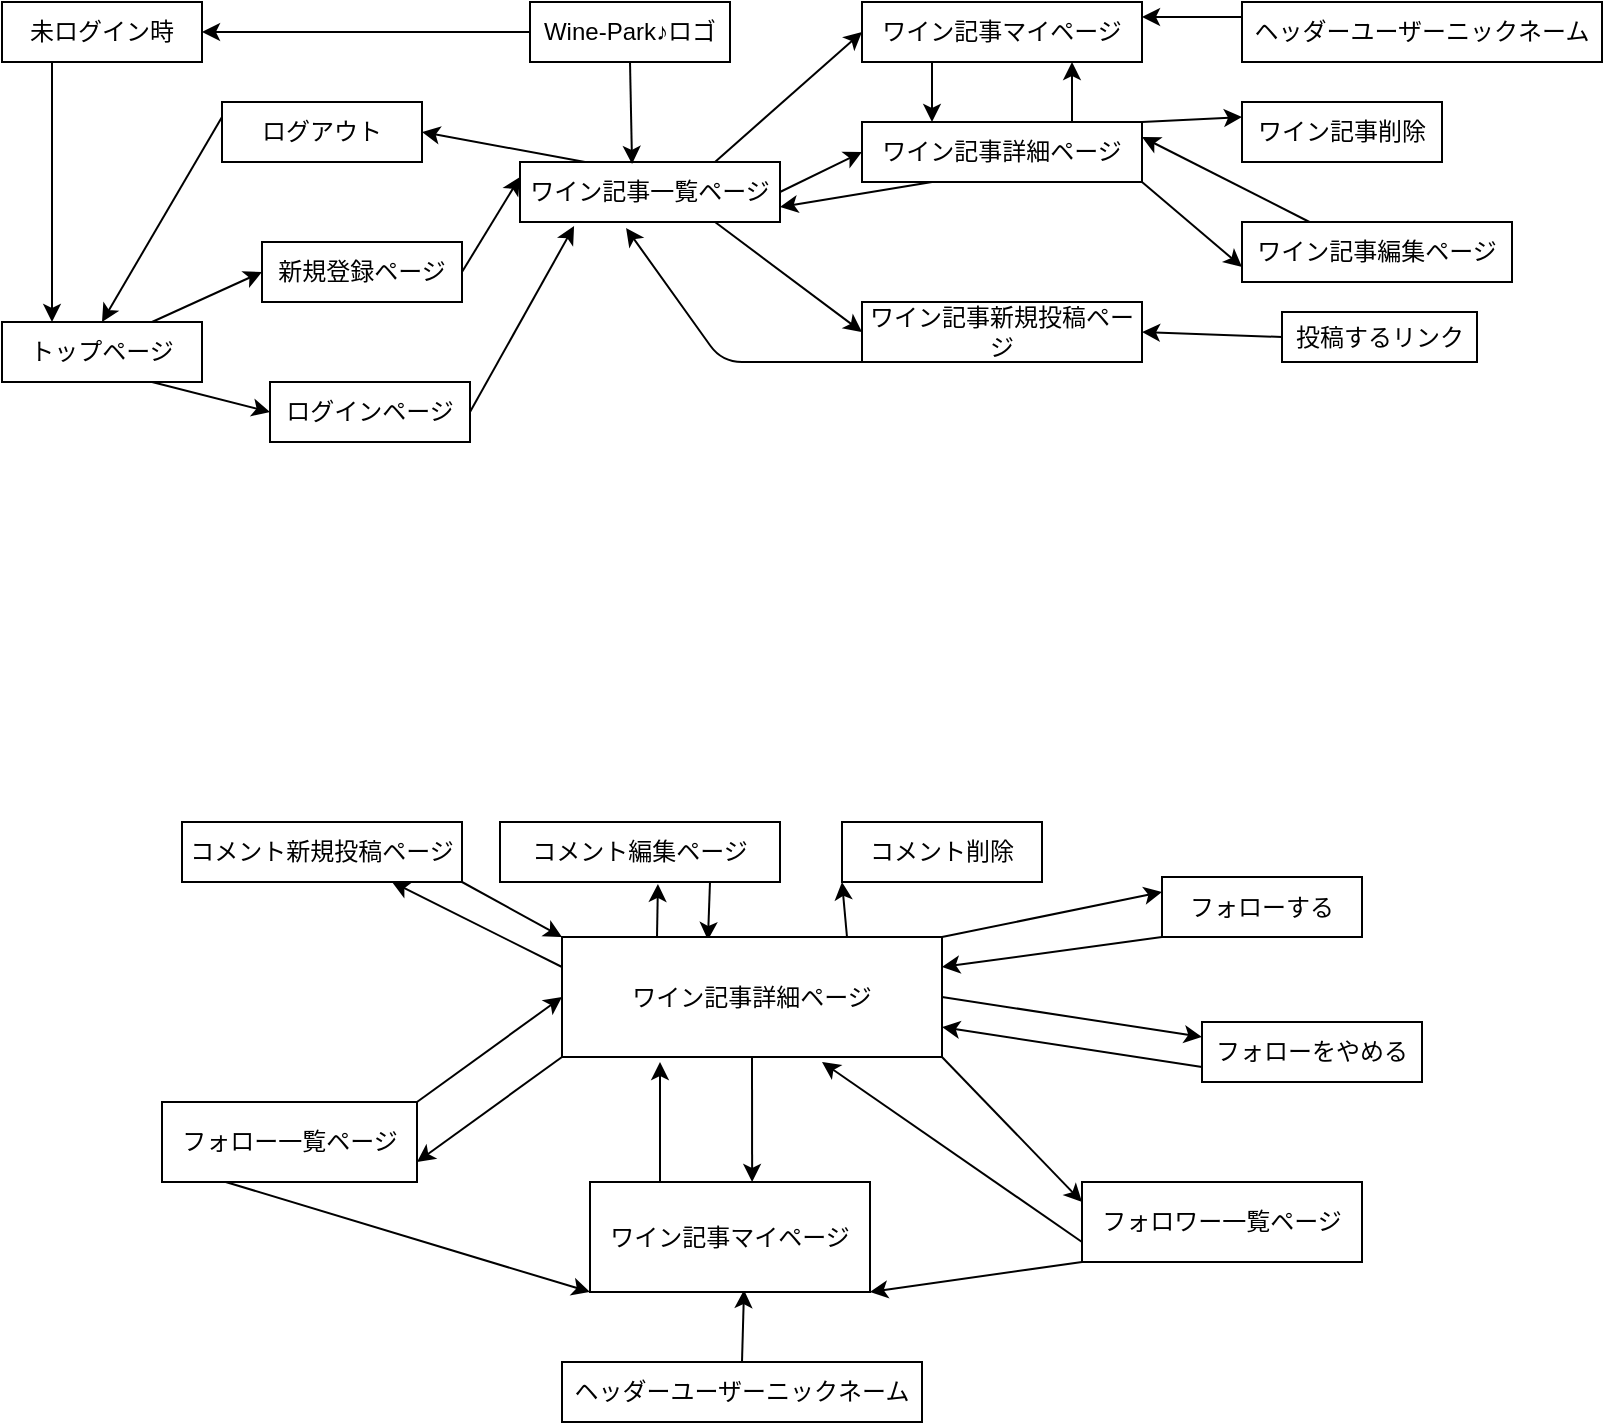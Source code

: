 <mxfile>
    <diagram id="KcuBEYPloT3iRKZsBtls" name="ページ1">
        <mxGraphModel dx="394" dy="520" grid="1" gridSize="10" guides="1" tooltips="1" connect="1" arrows="1" fold="1" page="1" pageScale="1" pageWidth="827" pageHeight="1169" math="0" shadow="0">
            <root>
                <mxCell id="0"/>
                <mxCell id="1" parent="0"/>
                <mxCell id="136" style="edgeStyle=none;html=1;exitX=1;exitY=0.5;exitDx=0;exitDy=0;entryX=0.208;entryY=1.067;entryDx=0;entryDy=0;entryPerimeter=0;" edge="1" parent="1" source="2" target="10">
                    <mxGeometry relative="1" as="geometry"/>
                </mxCell>
                <mxCell id="2" value="ログインページ" style="whiteSpace=wrap;html=1;align=center;" vertex="1" parent="1">
                    <mxGeometry x="184" y="300" width="100" height="30" as="geometry"/>
                </mxCell>
                <mxCell id="128" style="edgeStyle=none;html=1;exitX=0.75;exitY=0;exitDx=0;exitDy=0;entryX=0;entryY=0.5;entryDx=0;entryDy=0;" edge="1" parent="1" source="4" target="6">
                    <mxGeometry relative="1" as="geometry"/>
                </mxCell>
                <mxCell id="129" style="edgeStyle=none;html=1;exitX=0.75;exitY=1;exitDx=0;exitDy=0;entryX=0;entryY=0.5;entryDx=0;entryDy=0;" edge="1" parent="1" source="4" target="2">
                    <mxGeometry relative="1" as="geometry"/>
                </mxCell>
                <mxCell id="4" value="トップページ" style="whiteSpace=wrap;html=1;align=center;" vertex="1" parent="1">
                    <mxGeometry x="50" y="270" width="100" height="30" as="geometry"/>
                </mxCell>
                <mxCell id="5" style="edgeStyle=none;html=1;entryX=1;entryY=0.5;entryDx=0;entryDy=0;" edge="1" parent="1">
                    <mxGeometry relative="1" as="geometry">
                        <mxPoint x="270" y="270" as="sourcePoint"/>
                        <mxPoint x="270" y="270" as="targetPoint"/>
                    </mxGeometry>
                </mxCell>
                <mxCell id="131" style="edgeStyle=none;html=1;exitX=1;exitY=0.5;exitDx=0;exitDy=0;entryX=0;entryY=0.25;entryDx=0;entryDy=0;" edge="1" parent="1" source="6" target="10">
                    <mxGeometry relative="1" as="geometry"/>
                </mxCell>
                <mxCell id="6" value="新規登録ページ" style="whiteSpace=wrap;html=1;align=center;" vertex="1" parent="1">
                    <mxGeometry x="180" y="230" width="100" height="30" as="geometry"/>
                </mxCell>
                <mxCell id="138" style="edgeStyle=none;html=1;exitX=0.75;exitY=0;exitDx=0;exitDy=0;entryX=0;entryY=0.5;entryDx=0;entryDy=0;" edge="1" parent="1" source="10" target="46">
                    <mxGeometry relative="1" as="geometry"/>
                </mxCell>
                <mxCell id="140" style="edgeStyle=none;html=1;exitX=1;exitY=0.5;exitDx=0;exitDy=0;entryX=0;entryY=0.5;entryDx=0;entryDy=0;" edge="1" parent="1" source="10" target="22">
                    <mxGeometry relative="1" as="geometry"/>
                </mxCell>
                <mxCell id="147" style="edgeStyle=none;html=1;exitX=0.25;exitY=0;exitDx=0;exitDy=0;entryX=1;entryY=0.5;entryDx=0;entryDy=0;" edge="1" parent="1" source="10" target="146">
                    <mxGeometry relative="1" as="geometry"/>
                </mxCell>
                <mxCell id="149" style="edgeStyle=none;html=1;exitX=0.75;exitY=1;exitDx=0;exitDy=0;entryX=0;entryY=0.5;entryDx=0;entryDy=0;" edge="1" parent="1" source="10" target="47">
                    <mxGeometry relative="1" as="geometry"/>
                </mxCell>
                <mxCell id="10" value="ワイン記事一覧ページ" style="whiteSpace=wrap;html=1;align=center;" vertex="1" parent="1">
                    <mxGeometry x="309" y="190" width="130" height="30" as="geometry"/>
                </mxCell>
                <mxCell id="143" style="edgeStyle=none;html=1;exitX=0.75;exitY=0;exitDx=0;exitDy=0;entryX=0.75;entryY=1;entryDx=0;entryDy=0;" edge="1" parent="1" source="22" target="46">
                    <mxGeometry relative="1" as="geometry"/>
                </mxCell>
                <mxCell id="152" style="edgeStyle=none;html=1;exitX=1;exitY=0;exitDx=0;exitDy=0;entryX=0;entryY=0.25;entryDx=0;entryDy=0;" edge="1" parent="1" source="22" target="55">
                    <mxGeometry relative="1" as="geometry"/>
                </mxCell>
                <mxCell id="154" style="edgeStyle=none;html=1;exitX=1;exitY=1;exitDx=0;exitDy=0;entryX=0;entryY=0.75;entryDx=0;entryDy=0;" edge="1" parent="1" source="22" target="54">
                    <mxGeometry relative="1" as="geometry"/>
                </mxCell>
                <mxCell id="155" style="edgeStyle=none;html=1;exitX=0.25;exitY=1;exitDx=0;exitDy=0;entryX=1;entryY=0.75;entryDx=0;entryDy=0;" edge="1" parent="1" source="22" target="10">
                    <mxGeometry relative="1" as="geometry"/>
                </mxCell>
                <mxCell id="22" value="ワイン記事詳細ページ" style="whiteSpace=wrap;html=1;align=center;" vertex="1" parent="1">
                    <mxGeometry x="480" y="170" width="140" height="30" as="geometry"/>
                </mxCell>
                <mxCell id="144" style="edgeStyle=none;html=1;exitX=0.25;exitY=1;exitDx=0;exitDy=0;entryX=0.25;entryY=0;entryDx=0;entryDy=0;" edge="1" parent="1" source="46" target="22">
                    <mxGeometry relative="1" as="geometry"/>
                </mxCell>
                <mxCell id="46" value="ワイン記事マイページ" style="whiteSpace=wrap;html=1;align=center;" vertex="1" parent="1">
                    <mxGeometry x="480" y="110" width="140" height="30" as="geometry"/>
                </mxCell>
                <mxCell id="157" style="edgeStyle=none;html=1;exitX=0.25;exitY=1;exitDx=0;exitDy=0;entryX=0.408;entryY=1.1;entryDx=0;entryDy=0;entryPerimeter=0;" edge="1" parent="1" source="47" target="10">
                    <mxGeometry relative="1" as="geometry">
                        <Array as="points">
                            <mxPoint x="410" y="290"/>
                        </Array>
                    </mxGeometry>
                </mxCell>
                <mxCell id="47" value="ワイン記事新規投稿ページ" style="whiteSpace=wrap;html=1;align=center;" vertex="1" parent="1">
                    <mxGeometry x="480" y="260" width="140" height="30" as="geometry"/>
                </mxCell>
                <mxCell id="153" style="edgeStyle=none;html=1;exitX=0.25;exitY=0;exitDx=0;exitDy=0;entryX=1;entryY=0.25;entryDx=0;entryDy=0;" edge="1" parent="1" source="54" target="22">
                    <mxGeometry relative="1" as="geometry"/>
                </mxCell>
                <mxCell id="54" value="ワイン記事編集ページ" style="whiteSpace=wrap;html=1;align=center;" vertex="1" parent="1">
                    <mxGeometry x="670" y="220" width="135" height="30" as="geometry"/>
                </mxCell>
                <mxCell id="55" value="ワイン記事削除" style="whiteSpace=wrap;html=1;align=center;" vertex="1" parent="1">
                    <mxGeometry x="670" y="160" width="100" height="30" as="geometry"/>
                </mxCell>
                <mxCell id="180" style="edgeStyle=none;html=1;exitX=1;exitY=1;exitDx=0;exitDy=0;entryX=0;entryY=0;entryDx=0;entryDy=0;" edge="1" parent="1" source="56" target="63">
                    <mxGeometry relative="1" as="geometry"/>
                </mxCell>
                <mxCell id="56" value="コメント新規投稿ページ" style="whiteSpace=wrap;html=1;align=center;" vertex="1" parent="1">
                    <mxGeometry x="140" y="520" width="140" height="30" as="geometry"/>
                </mxCell>
                <mxCell id="173" style="edgeStyle=none;html=1;exitX=0.75;exitY=1;exitDx=0;exitDy=0;entryX=0.384;entryY=0.025;entryDx=0;entryDy=0;entryPerimeter=0;" edge="1" parent="1" source="57" target="63">
                    <mxGeometry relative="1" as="geometry"/>
                </mxCell>
                <mxCell id="57" value="コメント編集ページ" style="whiteSpace=wrap;html=1;align=center;" vertex="1" parent="1">
                    <mxGeometry x="299" y="520" width="140" height="30" as="geometry"/>
                </mxCell>
                <mxCell id="167" style="edgeStyle=none;html=1;exitX=0.5;exitY=1;exitDx=0;exitDy=0;entryX=0.579;entryY=0;entryDx=0;entryDy=0;entryPerimeter=0;" edge="1" parent="1" source="63" target="119">
                    <mxGeometry relative="1" as="geometry"/>
                </mxCell>
                <mxCell id="169" style="edgeStyle=none;html=1;exitX=0.75;exitY=0;exitDx=0;exitDy=0;entryX=0;entryY=1;entryDx=0;entryDy=0;" edge="1" parent="1" source="63" target="58">
                    <mxGeometry relative="1" as="geometry"/>
                </mxCell>
                <mxCell id="172" style="edgeStyle=none;html=1;exitX=0.25;exitY=0;exitDx=0;exitDy=0;entryX=0.564;entryY=1.033;entryDx=0;entryDy=0;entryPerimeter=0;" edge="1" parent="1" source="63" target="57">
                    <mxGeometry relative="1" as="geometry"/>
                </mxCell>
                <mxCell id="174" style="edgeStyle=none;html=1;exitX=1;exitY=0;exitDx=0;exitDy=0;entryX=0;entryY=0.25;entryDx=0;entryDy=0;" edge="1" parent="1" source="63" target="116">
                    <mxGeometry relative="1" as="geometry"/>
                </mxCell>
                <mxCell id="176" style="edgeStyle=none;html=1;exitX=1;exitY=0.5;exitDx=0;exitDy=0;entryX=0;entryY=0.25;entryDx=0;entryDy=0;" edge="1" parent="1" source="63" target="114">
                    <mxGeometry relative="1" as="geometry"/>
                </mxCell>
                <mxCell id="178" style="edgeStyle=none;html=1;exitX=1;exitY=1;exitDx=0;exitDy=0;entryX=0;entryY=0.25;entryDx=0;entryDy=0;" edge="1" parent="1" source="63" target="115">
                    <mxGeometry relative="1" as="geometry"/>
                </mxCell>
                <mxCell id="181" style="edgeStyle=none;html=1;exitX=0;exitY=0.25;exitDx=0;exitDy=0;entryX=0.75;entryY=1;entryDx=0;entryDy=0;" edge="1" parent="1" source="63" target="56">
                    <mxGeometry relative="1" as="geometry"/>
                </mxCell>
                <mxCell id="183" style="edgeStyle=none;html=1;exitX=0;exitY=1;exitDx=0;exitDy=0;entryX=1;entryY=0.75;entryDx=0;entryDy=0;" edge="1" parent="1" source="63" target="117">
                    <mxGeometry relative="1" as="geometry"/>
                </mxCell>
                <mxCell id="63" value="ワイン記事詳細ページ" style="whiteSpace=wrap;html=1;align=center;" vertex="1" parent="1">
                    <mxGeometry x="330" y="577.5" width="190" height="60" as="geometry"/>
                </mxCell>
                <mxCell id="133" style="edgeStyle=none;html=1;exitX=0;exitY=0.5;exitDx=0;exitDy=0;entryX=1;entryY=0.5;entryDx=0;entryDy=0;" edge="1" parent="1" source="97" target="99">
                    <mxGeometry relative="1" as="geometry">
                        <mxPoint x="267.5" y="125" as="targetPoint"/>
                    </mxGeometry>
                </mxCell>
                <mxCell id="135" style="edgeStyle=none;html=1;exitX=0.5;exitY=1;exitDx=0;exitDy=0;entryX=0.431;entryY=0.033;entryDx=0;entryDy=0;entryPerimeter=0;" edge="1" parent="1" source="97" target="10">
                    <mxGeometry relative="1" as="geometry"/>
                </mxCell>
                <mxCell id="97" value="Wine-Park♪ロゴ" style="whiteSpace=wrap;html=1;align=center;" vertex="1" parent="1">
                    <mxGeometry x="314" y="110" width="100" height="30" as="geometry"/>
                </mxCell>
                <mxCell id="145" style="edgeStyle=none;html=1;exitX=0;exitY=0.25;exitDx=0;exitDy=0;entryX=1;entryY=0.25;entryDx=0;entryDy=0;" edge="1" parent="1" source="103" target="46">
                    <mxGeometry relative="1" as="geometry"/>
                </mxCell>
                <mxCell id="103" value="ヘッダーユーザーニックネーム" style="whiteSpace=wrap;html=1;align=center;" vertex="1" parent="1">
                    <mxGeometry x="670" y="110" width="180" height="30" as="geometry"/>
                </mxCell>
                <mxCell id="165" style="edgeStyle=none;html=1;exitX=0.5;exitY=0;exitDx=0;exitDy=0;entryX=0.55;entryY=0.982;entryDx=0;entryDy=0;entryPerimeter=0;" edge="1" parent="1" source="108" target="119">
                    <mxGeometry relative="1" as="geometry"/>
                </mxCell>
                <mxCell id="108" value="ヘッダーユーザーニックネーム" style="whiteSpace=wrap;html=1;align=center;" vertex="1" parent="1">
                    <mxGeometry x="330" y="790" width="180" height="30" as="geometry"/>
                </mxCell>
                <mxCell id="177" style="edgeStyle=none;html=1;exitX=0;exitY=0.75;exitDx=0;exitDy=0;entryX=1;entryY=0.75;entryDx=0;entryDy=0;" edge="1" parent="1" source="114" target="63">
                    <mxGeometry relative="1" as="geometry"/>
                </mxCell>
                <mxCell id="114" value="フォローをやめる" style="whiteSpace=wrap;html=1;align=center;" vertex="1" parent="1">
                    <mxGeometry x="650" y="620" width="110" height="30" as="geometry"/>
                </mxCell>
                <mxCell id="162" style="edgeStyle=none;html=1;exitX=0;exitY=1;exitDx=0;exitDy=0;entryX=1;entryY=1;entryDx=0;entryDy=0;" edge="1" parent="1" source="115" target="119">
                    <mxGeometry relative="1" as="geometry"/>
                </mxCell>
                <mxCell id="166" style="edgeStyle=none;html=1;exitX=0;exitY=0.75;exitDx=0;exitDy=0;" edge="1" parent="1" source="115">
                    <mxGeometry relative="1" as="geometry">
                        <mxPoint x="460" y="640" as="targetPoint"/>
                    </mxGeometry>
                </mxCell>
                <mxCell id="115" value="フォロワー一覧ページ" style="whiteSpace=wrap;html=1;align=center;" vertex="1" parent="1">
                    <mxGeometry x="590" y="700" width="140" height="40" as="geometry"/>
                </mxCell>
                <mxCell id="175" style="edgeStyle=none;html=1;exitX=0;exitY=1;exitDx=0;exitDy=0;entryX=1;entryY=0.25;entryDx=0;entryDy=0;" edge="1" parent="1" source="116" target="63">
                    <mxGeometry relative="1" as="geometry"/>
                </mxCell>
                <mxCell id="116" value="フォローする" style="whiteSpace=wrap;html=1;align=center;" vertex="1" parent="1">
                    <mxGeometry x="630" y="547.5" width="100" height="30" as="geometry"/>
                </mxCell>
                <mxCell id="160" style="edgeStyle=none;html=1;exitX=0.25;exitY=1;exitDx=0;exitDy=0;entryX=0;entryY=1;entryDx=0;entryDy=0;" edge="1" parent="1" source="117" target="119">
                    <mxGeometry relative="1" as="geometry"/>
                </mxCell>
                <mxCell id="182" style="edgeStyle=none;html=1;exitX=1;exitY=0;exitDx=0;exitDy=0;entryX=0;entryY=0.5;entryDx=0;entryDy=0;" edge="1" parent="1" source="117" target="63">
                    <mxGeometry relative="1" as="geometry"/>
                </mxCell>
                <mxCell id="117" value="フォロー一覧ページ" style="whiteSpace=wrap;html=1;align=center;" vertex="1" parent="1">
                    <mxGeometry x="130" y="660" width="127.5" height="40" as="geometry"/>
                </mxCell>
                <mxCell id="168" style="edgeStyle=none;html=1;exitX=0.25;exitY=0;exitDx=0;exitDy=0;" edge="1" parent="1" source="119">
                    <mxGeometry relative="1" as="geometry">
                        <mxPoint x="379" y="640" as="targetPoint"/>
                    </mxGeometry>
                </mxCell>
                <mxCell id="119" value="ワイン記事マイページ" style="whiteSpace=wrap;html=1;align=center;" vertex="1" parent="1">
                    <mxGeometry x="344" y="700" width="140" height="55" as="geometry"/>
                </mxCell>
                <mxCell id="130" style="edgeStyle=none;html=1;exitX=0.25;exitY=1;exitDx=0;exitDy=0;entryX=0.25;entryY=0;entryDx=0;entryDy=0;" edge="1" parent="1" source="99" target="4">
                    <mxGeometry relative="1" as="geometry"/>
                </mxCell>
                <mxCell id="99" value="未ログイン時" style="whiteSpace=wrap;html=1;align=center;" vertex="1" parent="1">
                    <mxGeometry x="50" y="110" width="100" height="30" as="geometry"/>
                </mxCell>
                <mxCell id="58" value="コメント削除" style="whiteSpace=wrap;html=1;align=center;" vertex="1" parent="1">
                    <mxGeometry x="470" y="520" width="100" height="30" as="geometry"/>
                </mxCell>
                <mxCell id="148" style="edgeStyle=none;html=1;exitX=0;exitY=0.25;exitDx=0;exitDy=0;entryX=0.5;entryY=0;entryDx=0;entryDy=0;" edge="1" parent="1" source="146" target="4">
                    <mxGeometry relative="1" as="geometry"/>
                </mxCell>
                <mxCell id="146" value="ログアウト" style="whiteSpace=wrap;html=1;align=center;" vertex="1" parent="1">
                    <mxGeometry x="160" y="160" width="100" height="30" as="geometry"/>
                </mxCell>
                <mxCell id="159" style="edgeStyle=none;html=1;exitX=0;exitY=0.5;exitDx=0;exitDy=0;entryX=1;entryY=0.5;entryDx=0;entryDy=0;" edge="1" parent="1" source="158" target="47">
                    <mxGeometry relative="1" as="geometry"/>
                </mxCell>
                <mxCell id="158" value="投稿するリンク" style="whiteSpace=wrap;html=1;align=center;" vertex="1" parent="1">
                    <mxGeometry x="690" y="265" width="97.5" height="25" as="geometry"/>
                </mxCell>
            </root>
        </mxGraphModel>
    </diagram>
</mxfile>